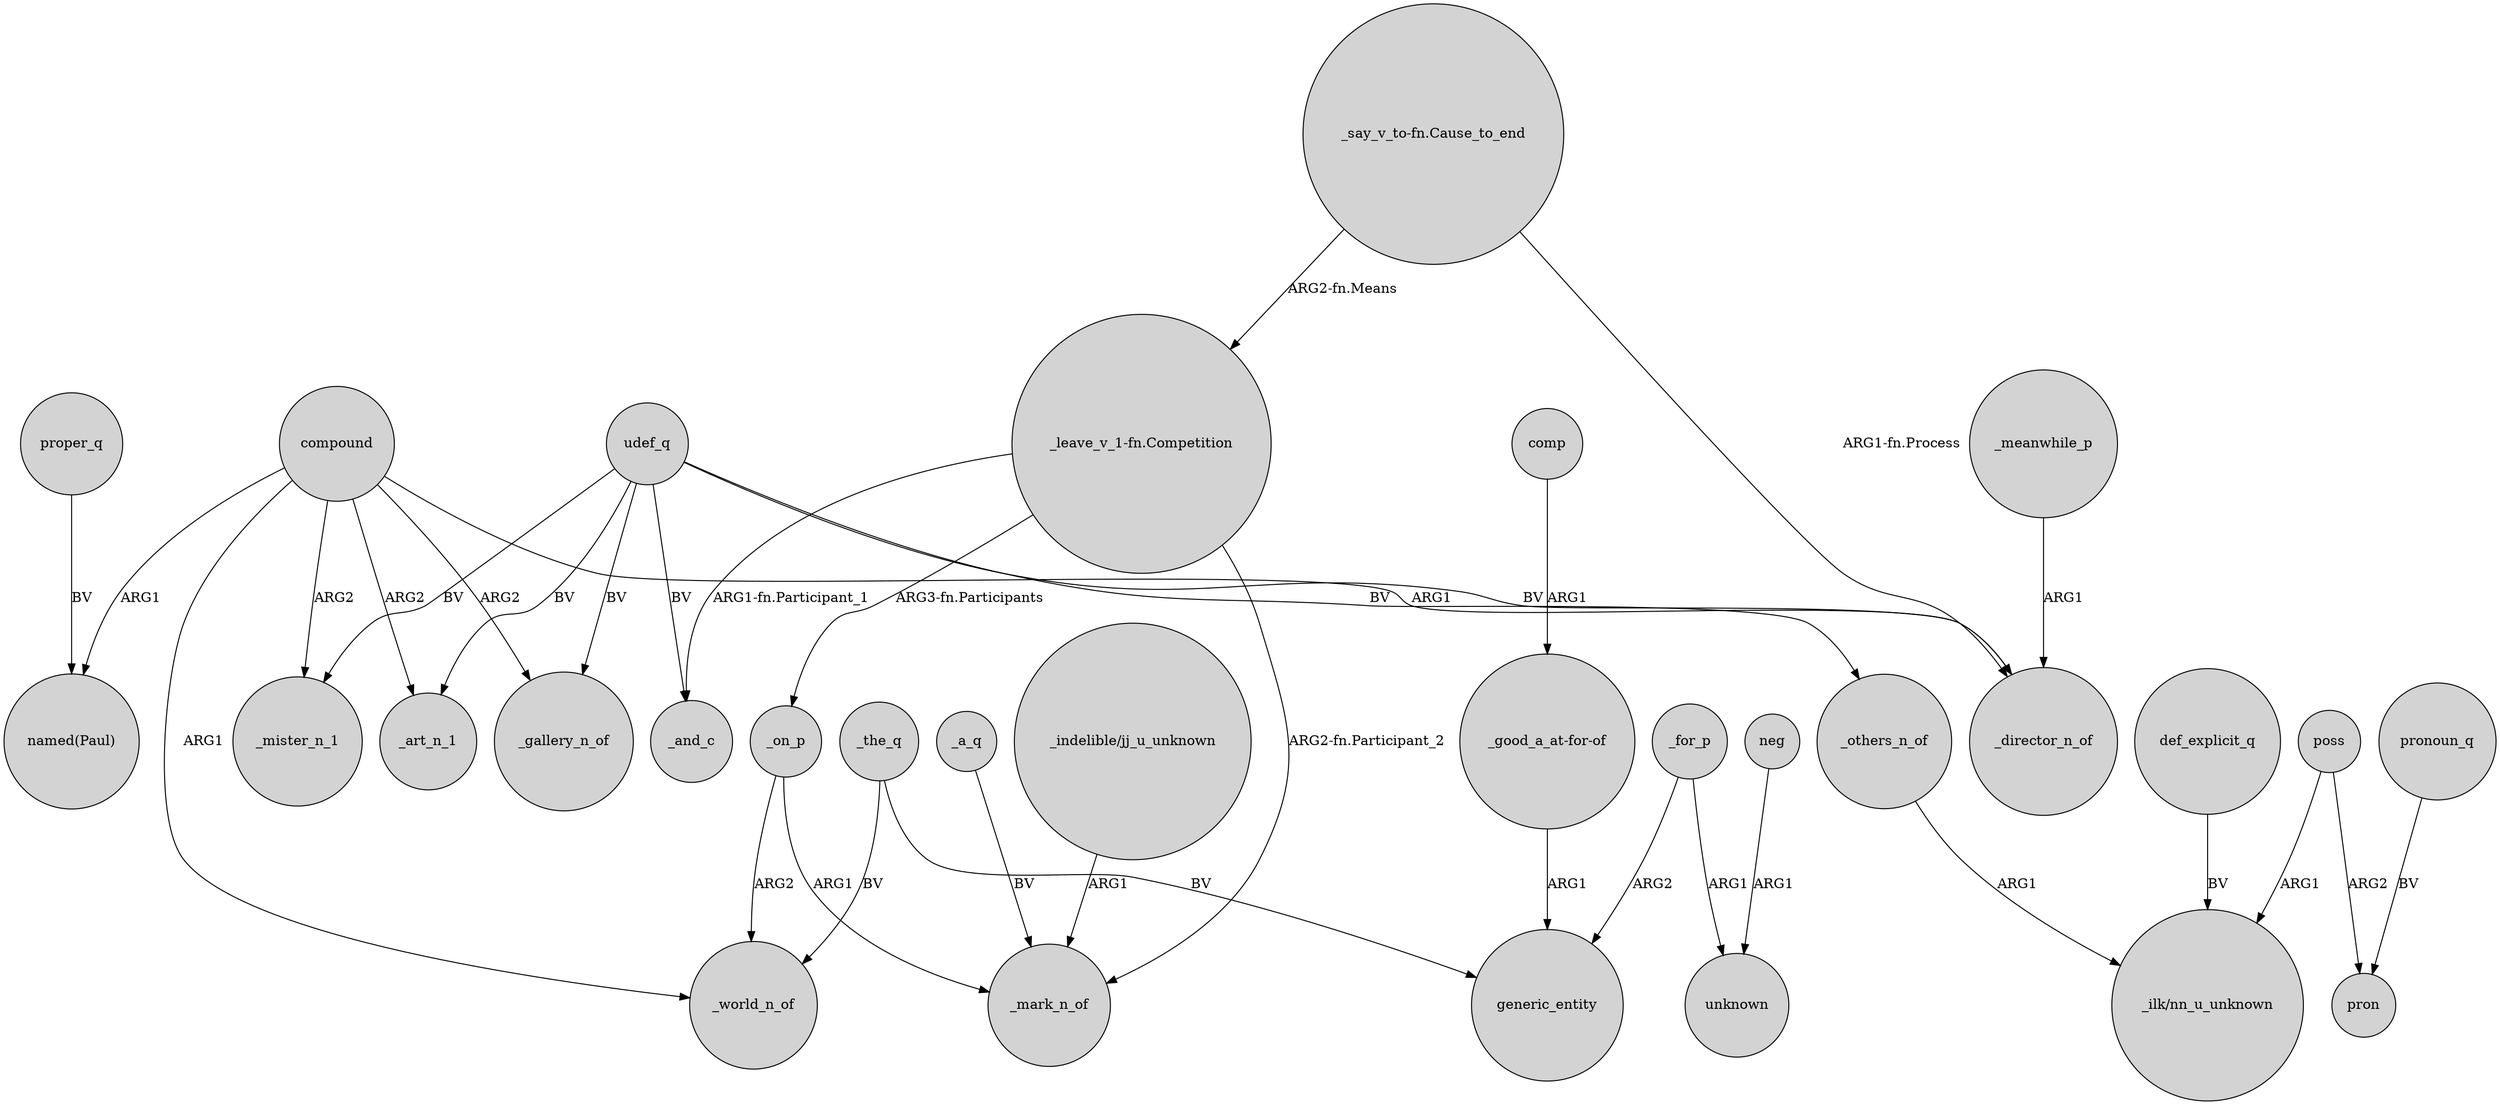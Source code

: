 digraph {
	node [shape=circle style=filled]
	udef_q -> _director_n_of [label=BV]
	compound -> _mister_n_1 [label=ARG2]
	_on_p -> _world_n_of [label=ARG2]
	"_leave_v_1-fn.Competition" -> _and_c [label="ARG1-fn.Participant_1"]
	compound -> _gallery_n_of [label=ARG2]
	udef_q -> _gallery_n_of [label=BV]
	_others_n_of -> "_ilk/nn_u_unknown" [label=ARG1]
	_for_p -> generic_entity [label=ARG2]
	udef_q -> _and_c [label=BV]
	udef_q -> _mister_n_1 [label=BV]
	def_explicit_q -> "_ilk/nn_u_unknown" [label=BV]
	pronoun_q -> pron [label=BV]
	"_leave_v_1-fn.Competition" -> _on_p [label="ARG3-fn.Participants"]
	_on_p -> _mark_n_of [label=ARG1]
	poss -> pron [label=ARG2]
	"_leave_v_1-fn.Competition" -> _mark_n_of [label="ARG2-fn.Participant_2"]
	_a_q -> _mark_n_of [label=BV]
	"_indelible/jj_u_unknown" -> _mark_n_of [label=ARG1]
	"_good_a_at-for-of" -> generic_entity [label=ARG1]
	compound -> "named(Paul)" [label=ARG1]
	poss -> "_ilk/nn_u_unknown" [label=ARG1]
	"_say_v_to-fn.Cause_to_end" -> "_leave_v_1-fn.Competition" [label="ARG2-fn.Means"]
	neg -> unknown [label=ARG1]
	_the_q -> generic_entity [label=BV]
	proper_q -> "named(Paul)" [label=BV]
	compound -> _world_n_of [label=ARG1]
	compound -> _director_n_of [label=ARG1]
	_for_p -> unknown [label=ARG1]
	udef_q -> _art_n_1 [label=BV]
	compound -> _art_n_1 [label=ARG2]
	udef_q -> _others_n_of [label=BV]
	comp -> "_good_a_at-for-of" [label=ARG1]
	_meanwhile_p -> _director_n_of [label=ARG1]
	"_say_v_to-fn.Cause_to_end" -> _director_n_of [label="ARG1-fn.Process"]
	_the_q -> _world_n_of [label=BV]
}
